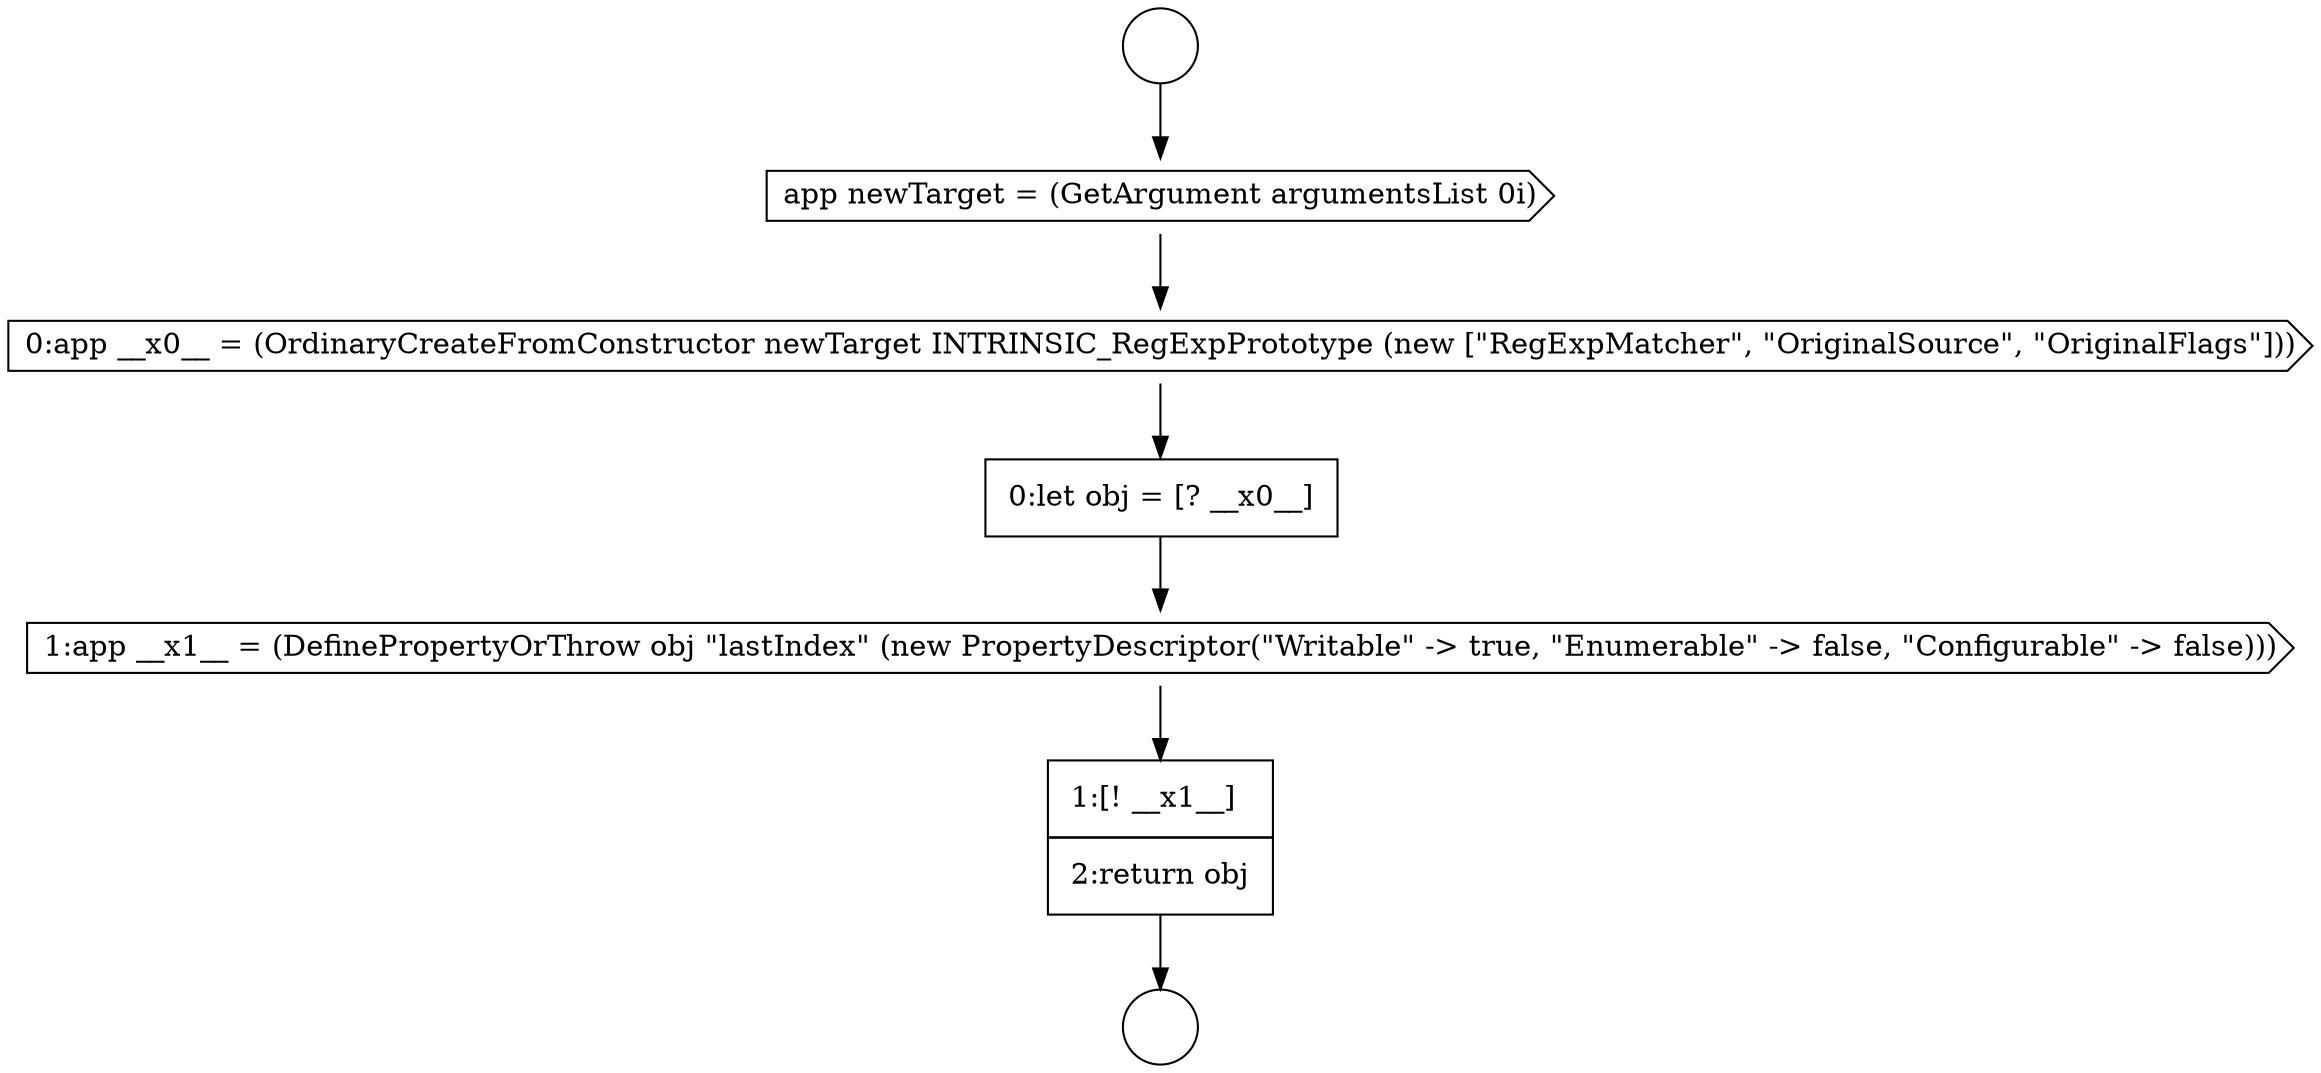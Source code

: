 digraph {
  node12585 [shape=cds, label=<<font color="black">0:app __x0__ = (OrdinaryCreateFromConstructor newTarget INTRINSIC_RegExpPrototype (new [&quot;RegExpMatcher&quot;, &quot;OriginalSource&quot;, &quot;OriginalFlags&quot;]))</font>> color="black" fillcolor="white" style=filled]
  node12582 [shape=circle label=" " color="black" fillcolor="white" style=filled]
  node12586 [shape=none, margin=0, label=<<font color="black">
    <table border="0" cellborder="1" cellspacing="0" cellpadding="10">
      <tr><td align="left">0:let obj = [? __x0__]</td></tr>
    </table>
  </font>> color="black" fillcolor="white" style=filled]
  node12587 [shape=cds, label=<<font color="black">1:app __x1__ = (DefinePropertyOrThrow obj &quot;lastIndex&quot; (new PropertyDescriptor(&quot;Writable&quot; -&gt; true, &quot;Enumerable&quot; -&gt; false, &quot;Configurable&quot; -&gt; false)))</font>> color="black" fillcolor="white" style=filled]
  node12584 [shape=cds, label=<<font color="black">app newTarget = (GetArgument argumentsList 0i)</font>> color="black" fillcolor="white" style=filled]
  node12588 [shape=none, margin=0, label=<<font color="black">
    <table border="0" cellborder="1" cellspacing="0" cellpadding="10">
      <tr><td align="left">1:[! __x1__]</td></tr>
      <tr><td align="left">2:return obj</td></tr>
    </table>
  </font>> color="black" fillcolor="white" style=filled]
  node12583 [shape=circle label=" " color="black" fillcolor="white" style=filled]
  node12587 -> node12588 [ color="black"]
  node12585 -> node12586 [ color="black"]
  node12584 -> node12585 [ color="black"]
  node12588 -> node12583 [ color="black"]
  node12582 -> node12584 [ color="black"]
  node12586 -> node12587 [ color="black"]
}
